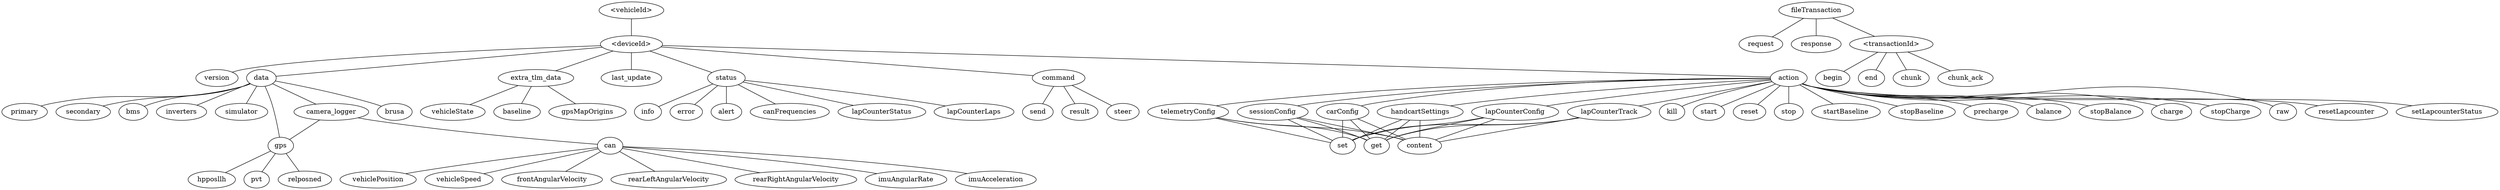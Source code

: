 graph {
    "<vehicleId>";
"<vehicleId>" -- "<deviceId>";
"<deviceId>" -- "version";
"<deviceId>" -- "data";
"data" -- "primary";
"data" -- "secondary";
"data" -- "bms";
"data" -- "inverters";
"data" -- "simulator";
"data" -- "gps";
"data" -- "brusa";
"data" -- "camera_logger";
"camera_logger" -- "can";
"can" -- "imuAngularRate";
"can" -- "imuAcceleration";
"can" -- "vehiclePosition";
"can" -- "vehicleSpeed";
"can" -- "frontAngularVelocity";
"can" -- "rearLeftAngularVelocity";
"can" -- "rearRightAngularVelocity";
"camera_logger" -- "gps";
"gps" -- "hpposllh";
"gps" -- "pvt";
"gps" -- "relposned";
"<deviceId>" -- "extra_tlm_data";
"extra_tlm_data" -- "vehicleState";
"extra_tlm_data" -- "baseline";
"extra_tlm_data" -- "gpsMapOrigins";
"<deviceId>" -- "last_update";
"<deviceId>" -- "status";
"status" -- "info";
"status" -- "error";
"status" -- "alert";
"status" -- "canFrequencies";
"status" -- "lapCounterStatus";
"status" -- "lapCounterLaps";
"<deviceId>" -- "command";
"command" -- "send";
"command" -- "result";
"command" -- "steer";
"fileTransaction" -- "request";
"fileTransaction" -- "response";
"fileTransaction" -- "<transactionId>";
"<transactionId>" -- "begin";
"<transactionId>" -- "end";
"<transactionId>" -- "chunk";
"<transactionId>" -- "chunk_ack";
"<deviceId>" -- "action";
"action" -- "telemetryConfig";
"telemetryConfig" -- "set";
"telemetryConfig" -- "get";
"telemetryConfig" -- "content";
"action" -- "sessionConfig";
"sessionConfig" -- "set";
"sessionConfig" -- "get";
"sessionConfig" -- "content";
"action" -- "carConfig";
"carConfig" -- "set";
"carConfig" -- "get";
"carConfig" -- "content";
"action" -- "handcartSettings";
"handcartSettings" -- "set";
"handcartSettings" -- "get";
"handcartSettings" -- "content";
"action" -- "lapCounterConfig";
"lapCounterConfig" -- "set";
"lapCounterConfig" -- "get";
"lapCounterConfig" -- "content";
"action" -- "lapCounterTrack";
"lapCounterTrack" -- "set";
"lapCounterTrack" -- "get";
"lapCounterTrack" -- "content";
"action" -- "kill";
"action" -- "start";
"action" -- "reset";
"action" -- "stop";
"action" -- "startBaseline";
"action" -- "stopBaseline";
"action" -- "precharge";
"action" -- "balance";
"action" -- "stopBalance";
"action" -- "charge";
"action" -- "stopCharge";
"action" -- "raw";
"action" -- "resetLapcounter";
"action" -- "setLapcounterStatus"
    }
